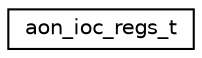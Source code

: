 digraph "Graphical Class Hierarchy"
{
 // LATEX_PDF_SIZE
  edge [fontname="Helvetica",fontsize="10",labelfontname="Helvetica",labelfontsize="10"];
  node [fontname="Helvetica",fontsize="10",shape=record];
  rankdir="LR";
  Node0 [label="aon_ioc_regs_t",height=0.2,width=0.4,color="black", fillcolor="white", style="filled",URL="$structaon__ioc__regs__t.html",tooltip="AON_IOC registers."];
}
